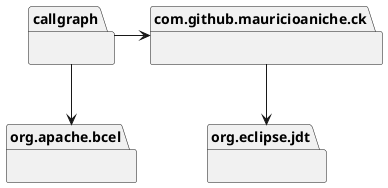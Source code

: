 @startuml

package callgraph as J {}
package com.github.mauricioaniche.ck as CK {}
package org.apache.bcel as B {}
package org.eclipse.jdt as E {}

J-down->B
J->CK
CK-down->E

@enduml